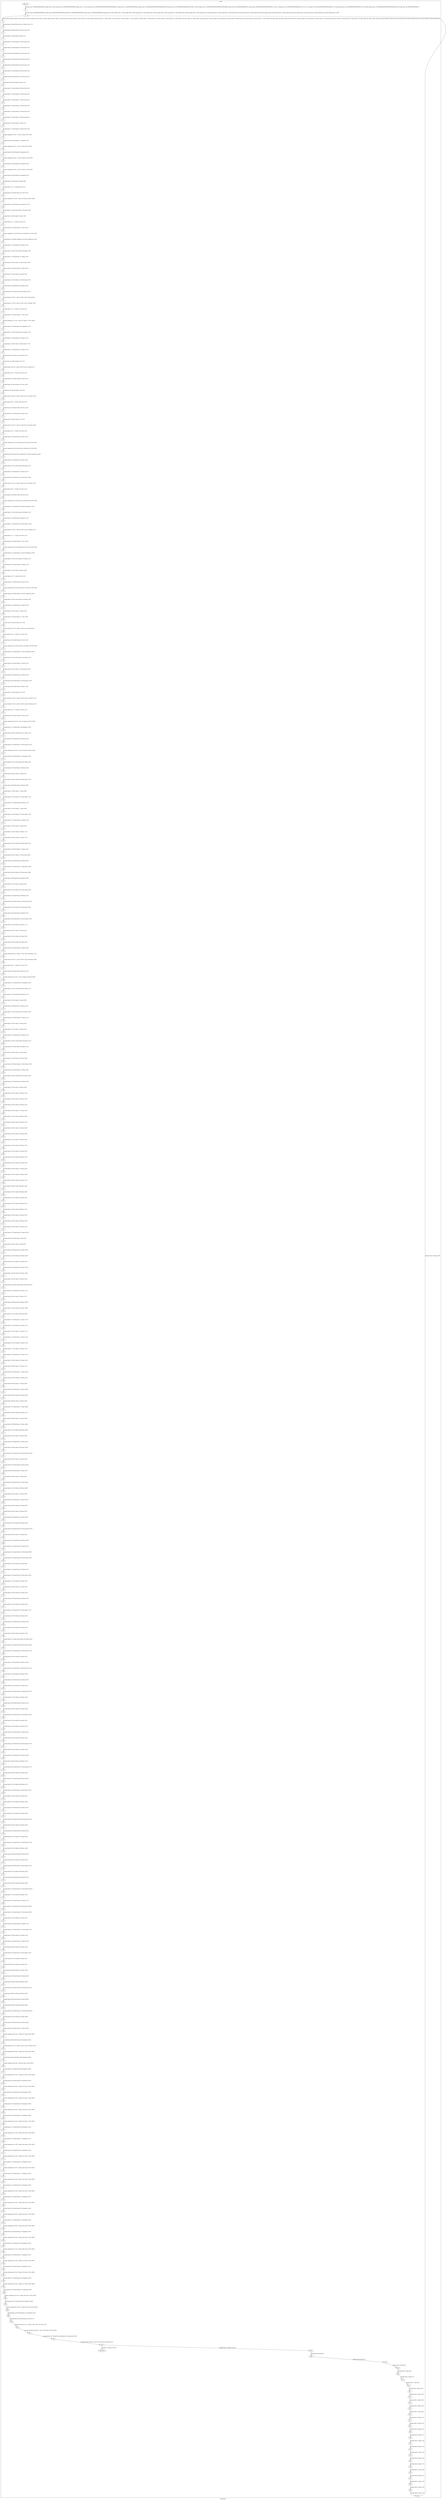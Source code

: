 digraph G {
label="Btor2XCFA";
subgraph cluster_0 {
label="main";
main_init[];
l1[];
l3[];
l4[];
l5[];
l6[];
l7[];
l8[];
l9[];
l10[];
l11[];
l12[];
l13[];
l14[];
l15[];
l16[];
l17[];
l18[];
l19[];
l20[];
l21[];
l22[];
l23[];
l24[];
l25[];
l26[];
l27[];
l28[];
l29[];
l30[];
l31[];
l32[];
l33[];
l34[];
l35[];
l36[];
l37[];
l38[];
l39[];
l40[];
l41[];
l42[];
l43[];
l44[];
l45[];
l46[];
l47[];
l48[];
l49[];
l50[];
l51[];
l52[];
l53[];
l54[];
l55[];
l56[];
l57[];
l58[];
l59[];
l60[];
l61[];
l62[];
l63[];
l64[];
l65[];
l66[];
l67[];
l68[];
l69[];
l70[];
l71[];
l72[];
l73[];
l74[];
l75[];
l76[];
l77[];
l78[];
l79[];
l80[];
l81[];
l82[];
l83[];
l84[];
l85[];
l86[];
l87[];
l88[];
l89[];
l90[];
l91[];
l92[];
l93[];
l94[];
l95[];
l96[];
l97[];
l98[];
l99[];
l100[];
l101[];
l102[];
l103[];
l104[];
l105[];
l106[];
l107[];
l108[];
l109[];
l110[];
l111[];
l112[];
l113[];
l114[];
l115[];
l116[];
l117[];
l118[];
l119[];
l120[];
l121[];
l122[];
l123[];
l124[];
l125[];
l126[];
l127[];
l128[];
l129[];
l130[];
l131[];
l132[];
l133[];
l134[];
l135[];
l136[];
l137[];
l138[];
l139[];
l140[];
l141[];
l142[];
l143[];
l144[];
l145[];
l146[];
l147[];
l148[];
l149[];
l150[];
l151[];
l152[];
l153[];
l154[];
l155[];
l156[];
l157[];
l158[];
l159[];
l160[];
l161[];
l162[];
l163[];
l164[];
l165[];
l166[];
l167[];
l168[];
l169[];
l170[];
l171[];
l172[];
l173[];
l174[];
l175[];
l176[];
l177[];
l178[];
l179[];
l180[];
l181[];
l182[];
l183[];
l184[];
l185[];
l186[];
l187[];
l188[];
l189[];
l190[];
l191[];
l192[];
l193[];
l194[];
l195[];
l196[];
l197[];
l198[];
l199[];
l200[];
l201[];
l202[];
l203[];
l204[];
l205[];
l206[];
l207[];
l208[];
l209[];
l210[];
l211[];
l212[];
l213[];
l214[];
l215[];
l216[];
l217[];
l218[];
l219[];
l220[];
l221[];
l222[];
l223[];
l224[];
l225[];
l226[];
l227[];
l228[];
l229[];
l230[];
l231[];
l232[];
l233[];
l234[];
l235[];
l236[];
l237[];
l238[];
l239[];
l240[];
l241[];
l242[];
l243[];
l244[];
l245[];
l246[];
l247[];
l248[];
l249[];
l250[];
l251[];
l252[];
l253[];
l254[];
l255[];
l256[];
l257[];
l258[];
l259[];
l260[];
l261[];
l262[];
l263[];
l264[];
l265[];
l266[];
l267[];
l268[];
l269[];
l270[];
l271[];
l272[];
l273[];
l274[];
l275[];
l276[];
l277[];
l278[];
l279[];
l280[];
l281[];
l282[];
l283[];
l284[];
l285[];
l286[];
l287[];
l288[];
l289[];
l290[];
l291[];
l292[];
l293[];
l294[];
l295[];
l296[];
l297[];
l298[];
l299[];
l300[];
l301[];
l302[];
l303[];
l304[];
l305[];
l306[];
l307[];
l308[];
l309[];
l310[];
l311[];
l312[];
l313[];
l314[];
l315[];
l316[];
l317[];
l318[];
l319[];
l320[];
l321[];
l322[];
l323[];
l324[];
l325[];
l326[];
l327[];
l328[];
l329[];
l330[];
l331[];
l332[];
l333[];
l334[];
l335[];
l336[];
l337[];
l338[];
l339[];
l340[];
l341[];
l342[];
l343[];
l344[];
l345[];
l346[];
l347[];
l348[];
l349[];
l350[];
l351[];
l352[];
l353[];
l354[];
l355[];
l356[];
l357[];
l358[];
l359[];
l360[];
l361[];
l362[];
l363[];
l364[];
l365[];
l366[];
l367[];
l368[];
l369[];
l370[];
l371[];
l372[];
l373[];
l374[];
l375[];
l376[];
l377[];
l378[];
l379[];
l380[];
l381[];
l382[];
l383[];
l384[];
l385[];
l386[];
l387[];
l388[];
l389[];
l390[];
l391[];
l392[];
l393[];
l394[];
l395[];
l396[];
l397[];
l398[];
l399[];
l400[];
l401[];
l402[];
l403[];
l404[];
main_error[];
l405[];
l406[];
l407[];
l408[];
l409[];
l410[];
l411[];
l412[];
l413[];
l414[];
l415[];
l416[];
l417[];
l418[];
l419[];
l420[];
l421[];
l422[];
l423[];
l424[];
l425[];
l426[];
l427[];
l428[];
l429[];
l430[];
main_init -> l1 [label="[(assign const_5 #b0000000000000000),(assign const_14 #b0),(assign const_78 #b0000000000000000),(assign const_137 #b1),(assign const_140 #b00000000000000000000000000000001),(assign const_141 #b0000000000000000),(assign const_143 #b00000000000000000000000000010000),(assign const_150 #b00000000000000000001100000111000),(assign const_167 #b00000000000000000000000000000000),(assign const_168 #b0000000000000001),(assign const_196 #b00000000000000000000001111100111),(assign const_198 #b00000000000000000001011101101111),(assign const_206 #b00000000000000000000001111101000),(assign const_219 #b00000000000000000001011010101000),(assign const_234 #b00000000000000000000000000000101),(assign const_249 #b0000000000000011)] "];
l3 -> l4 [label="[(havoc input_89),(havoc input_91),(havoc input_93),(havoc input_95),(havoc input_97),(havoc input_99),(havoc input_101),(havoc input_103),(havoc input_105),(havoc input_107),(havoc input_109),(havoc input_111),(havoc input_113),(havoc input_115),(havoc input_117),(havoc input_119),(havoc input_121),(havoc input_123),(havoc input_125),(havoc input_127),(havoc input_129),(havoc input_131),(havoc input_133),(havoc input_135),(havoc input_139),(havoc input_148),(havoc input_158),(havoc input_162),(havoc input_165),(havoc input_177),(havoc input_180),(havoc input_204),(havoc input_214),(havoc input_224),(havoc input_232),(havoc input_244),(havoc input_247),(havoc input_260),(havoc input_267),(havoc input_271),(havoc input_275),(havoc input_281),(havoc input_284),(havoc input_288),(havoc input_292),(havoc input_296),(havoc input_299),(havoc input_314),(havoc input_319),(havoc input_325)] "];
l4 -> l5 [label="[(assign binary_59 (bvand (bvnot state_15) (bvnot state_17)))] "];
l5 -> l6 [label="[(assign binary_60 (bvand binary_59 (bvnot state_19)))] "];
l6 -> l7 [label="[(assign binary_61 (bvand binary_60 state_21))] "];
l7 -> l8 [label="[(assign binary_62 (bvand binary_61 (bvnot state_23)))] "];
l8 -> l9 [label="[(assign binary_63 (bvand binary_62 (bvnot state_25)))] "];
l9 -> l10 [label="[(assign binary_64 (bvand binary_63 (bvnot state_27)))] "];
l10 -> l11 [label="[(assign binary_65 (bvand binary_64 (bvnot state_29)))] "];
l11 -> l12 [label="[(assign binary_66 (bvand binary_65 (bvnot state_31)))] "];
l12 -> l13 [label="[(assign binary_67 (bvand binary_66 (bvnot state_33)))] "];
l13 -> l14 [label="[(assign binary_68 (bvand binary_67 (bvnot state_35)))] "];
l14 -> l15 [label="[(assign binary_69 (bvand binary_68 state_37))] "];
l15 -> l16 [label="[(assign binary_70 (bvand binary_69 (bvnot state_39)))] "];
l16 -> l17 [label="[(assign binary_71 (bvand binary_70 (bvnot state_41)))] "];
l17 -> l18 [label="[(assign binary_72 (bvand binary_71 (bvnot state_43)))] "];
l18 -> l19 [label="[(assign binary_73 (bvand binary_72 (bvnot state_45)))] "];
l19 -> l20 [label="[(assign binary_74 (bvand binary_73 (bvnot state_47)))] "];
l20 -> l21 [label="[(assign binary_75 (bvand binary_74 (bvnot state_49)))] "];
l21 -> l22 [label="[(assign binary_76 (bvand binary_75 state_51))] "];
l22 -> l23 [label="[(assign binary_77 (bvand binary_76 (bvnot state_53)))] "];
l23 -> l24 [label="[(assign comparison_79 (ite (= const_78 state_6) #b1 #b0))] "];
l24 -> l25 [label="[(assign binary_80 (bvand binary_77 comparison_79))] "];
l25 -> l26 [label="[(assign comparison_81 (ite (= const_78 state_8) #b1 #b0))] "];
l26 -> l27 [label="[(assign binary_82 (bvand binary_80 comparison_81))] "];
l27 -> l28 [label="[(assign comparison_83 (ite (= const_78 state_10) #b1 #b0))] "];
l28 -> l29 [label="[(assign binary_84 (bvand binary_82 comparison_83))] "];
l29 -> l30 [label="[(assign comparison_85 (ite (= const_78 state_12) #b1 #b0))] "];
l30 -> l31 [label="[(assign binary_86 (bvand binary_84 comparison_85))] "];
l31 -> l32 [label="[(assign binary_87 (bvand state_57 binary_86))] "];
l32 -> l33 [label="[(assign binary_142 (++ input_89 const_141))] "];
l33 -> l34 [label="[(assign binary_144 (bvashr binary_142 const_143))] "];
l34 -> l35 [label="[(assign comparison_145 (ite (= const_140 binary_144) #b1 #b0))] "];
l35 -> l36 [label="[(assign binary_146 (bvand input_99 comparison_145))] "];
l36 -> l37 [label="[(assign binary_147 (bvor (bvnot input_139) binary_146))] "];
l37 -> l38 [label="[(assign binary_149 (bvor input_97 input_139))] "];
l38 -> l39 [label="[(assign binary_151 (++ input_91 const_141))] "];
l39 -> l40 [label="[(assign binary_152 (bvashr binary_151 const_143))] "];
l40 -> l41 [label="[(assign comparison_153 (ite (bvule const_150 binary_152) #b1 #b0))] "];
l41 -> l42 [label="[(assign binary_154 (bvand comparison_145 (bvnot comparison_153)))] "];
l42 -> l43 [label="[(assign binary_155 (bvand binary_149 binary_154))] "];
l43 -> l44 [label="[(assign binary_156 (bvor (bvnot input_148) binary_155))] "];
l44 -> l45 [label="[(assign binary_157 (bvand binary_147 binary_156))] "];
l45 -> l46 [label="[(assign binary_159 (bvor input_101 (bvnot input_158)))] "];
l46 -> l47 [label="[(assign binary_160 (bvand binary_157 binary_159))] "];
l47 -> l48 [label="[(assign binary_161 (bvor binary_149 input_158))] "];
l48 -> l49 [label="[(assign binary_163 (bvor binary_161 (bvnot input_162)))] "];
l49 -> l50 [label="[(assign binary_164 (bvand binary_160 binary_163))] "];
l50 -> l51 [label="[(assign binary_166 (bvand input_99 (bvnot input_139)))] "];
l51 -> l52 [label="[(assign ternary_169 (ite (= input_158 #b1) const_168 input_89))] "];
l52 -> l53 [label="[(assign ternary_170 (ite (= input_162 #b1) const_78 ternary_169))] "];
l53 -> l54 [label="[(assign binary_171 (++ ternary_170 const_141))] "];
l54 -> l55 [label="[(assign binary_172 (bvashr binary_171 const_143))] "];
l55 -> l56 [label="[(assign comparison_173 (ite (= const_167 binary_172) #b1 #b0))] "];
l56 -> l57 [label="[(assign binary_174 (bvand binary_166 comparison_173))] "];
l57 -> l58 [label="[(assign binary_175 (bvor (bvnot input_165) binary_174))] "];
l58 -> l59 [label="[(assign binary_176 (bvand binary_164 binary_175))] "];
l59 -> l60 [label="[(assign binary_178 (bvor input_103 (bvnot input_177)))] "];
l60 -> l61 [label="[(assign binary_179 (bvand binary_176 binary_178))] "];
l61 -> l62 [label="[(assign binary_181 (bvadd const_140 binary_152))] "];
l62 -> l63 [label="[(assign slice_182 (extract binary_181 0 16))] "];
l63 -> l64 [label="[(assign ternary_183 (ite (= input_148 #b1) slice_182 input_91))] "];
l64 -> l65 [label="[(assign binary_184 (++ ternary_183 const_141))] "];
l65 -> l66 [label="[(assign binary_185 (bvashr binary_184 const_143))] "];
l66 -> l67 [label="[(assign binary_186 (bvsub binary_185 const_140))] "];
l67 -> l68 [label="[(assign slice_187 (extract binary_186 0 16))] "];
l68 -> l69 [label="[(assign ternary_188 (ite (= input_158 #b1) slice_187 ternary_183))] "];
l69 -> l70 [label="[(assign binary_189 (++ ternary_188 const_141))] "];
l70 -> l71 [label="[(assign binary_190 (bvashr binary_189 const_143))] "];
l71 -> l72 [label="[(assign binary_191 (bvsub binary_190 const_140))] "];
l72 -> l73 [label="[(assign slice_192 (extract binary_191 0 16))] "];
l73 -> l74 [label="[(assign ternary_193 (ite (= input_162 #b1) slice_192 ternary_188))] "];
l74 -> l75 [label="[(assign binary_194 (++ ternary_193 const_141))] "];
l75 -> l76 [label="[(assign binary_195 (bvashr binary_194 const_143))] "];
l76 -> l77 [label="[(assign comparison_197 (ite (bvule binary_195 const_196) #b1 #b0))] "];
l77 -> l78 [label="[(assign comparison_199 (ite (bvule const_198 binary_195) #b1 #b0))] "];
l78 -> l79 [label="[(assign binary_200 (bvand (bvnot comparison_197) (bvnot comparison_199)))] "];
l79 -> l80 [label="[(assign binary_201 (bvand input_105 binary_200))] "];
l80 -> l81 [label="[(assign binary_202 (bvor (bvnot input_180) binary_201))] "];
l81 -> l82 [label="[(assign binary_203 (bvand binary_179 binary_202))] "];
l82 -> l83 [label="[(assign binary_205 (bvand input_105 (bvnot input_180)))] "];
l83 -> l84 [label="[(assign ternary_207 (ite (= input_180 #b1) const_78 ternary_193))] "];
l84 -> l85 [label="[(assign binary_208 (++ ternary_207 const_141))] "];
l85 -> l86 [label="[(assign binary_209 (bvashr binary_208 const_143))] "];
l86 -> l87 [label="[(assign comparison_210 (ite (bvule const_206 binary_209) #b1 #b0))] "];
l87 -> l88 [label="[(assign binary_211 (bvand binary_205 (bvnot comparison_210)))] "];
l88 -> l89 [label="[(assign binary_212 (bvor (bvnot input_204) binary_211))] "];
l89 -> l90 [label="[(assign binary_213 (bvand binary_203 binary_212))] "];
l90 -> l91 [label="[(assign binary_215 (bvand binary_205 (bvnot input_204)))] "];
l91 -> l92 [label="[(assign ternary_216 (ite (= input_204 #b1) const_78 ternary_207))] "];
l92 -> l93 [label="[(assign binary_217 (++ ternary_216 const_141))] "];
l93 -> l94 [label="[(assign binary_218 (bvashr binary_217 const_143))] "];
l94 -> l95 [label="[(assign comparison_220 (ite (bvule binary_218 const_219) #b1 #b0))] "];
l95 -> l96 [label="[(assign binary_221 (bvand binary_215 (bvnot comparison_220)))] "];
l96 -> l97 [label="[(assign binary_222 (bvor (bvnot input_214) binary_221))] "];
l97 -> l98 [label="[(assign binary_223 (bvand binary_213 binary_222))] "];
l98 -> l99 [label="[(assign binary_225 (bvor input_109 input_204))] "];
l99 -> l100 [label="[(assign binary_226 (++ input_95 const_141))] "];
l100 -> l101 [label="[(assign binary_227 (bvashr binary_226 const_143))] "];
l101 -> l102 [label="[(assign comparison_228 (ite (bvule binary_227 const_167) #b1 #b0))] "];
l102 -> l103 [label="[(assign binary_229 (bvand binary_225 (bvnot comparison_228)))] "];
l103 -> l104 [label="[(assign binary_230 (bvor (bvnot input_224) binary_229))] "];
l104 -> l105 [label="[(assign binary_231 (bvand binary_223 binary_230))] "];
l105 -> l106 [label="[(assign binary_233 (bvor input_113 input_214))] "];
l106 -> l107 [label="[(assign binary_235 (bvsub binary_227 const_140))] "];
l107 -> l108 [label="[(assign slice_236 (extract binary_235 0 16))] "];
l108 -> l109 [label="[(assign ternary_237 (ite (= input_224 #b1) slice_236 input_95))] "];
l109 -> l110 [label="[(assign binary_238 (++ ternary_237 const_141))] "];
l110 -> l111 [label="[(assign binary_239 (bvashr binary_238 const_143))] "];
l111 -> l112 [label="[(assign comparison_240 (ite (bvule const_234 binary_239) #b1 #b0))] "];
l112 -> l113 [label="[(assign binary_241 (bvand binary_233 (bvnot comparison_240)))] "];
l113 -> l114 [label="[(assign binary_242 (bvor (bvnot input_232) binary_241))] "];
l114 -> l115 [label="[(assign binary_243 (bvand binary_231 binary_242))] "];
l115 -> l116 [label="[(assign binary_245 (bvor input_119 (bvnot input_244)))] "];
l116 -> l117 [label="[(assign binary_246 (bvand binary_243 binary_245))] "];
l117 -> l118 [label="[(assign binary_248 (bvand binary_225 (bvnot input_224)))] "];
l118 -> l119 [label="[(assign binary_250 (bvadd const_140 binary_239))] "];
l119 -> l120 [label="[(assign slice_251 (extract binary_250 0 16))] "];
l120 -> l121 [label="[(assign ternary_252 (ite (= input_232 #b1) slice_251 ternary_237))] "];
l121 -> l122 [label="[(assign ternary_253 (ite (= input_244 #b1) const_249 ternary_252))] "];
l122 -> l123 [label="[(assign binary_254 (++ ternary_253 const_141))] "];
l123 -> l124 [label="[(assign binary_255 (bvashr binary_254 const_143))] "];
l124 -> l125 [label="[(assign comparison_256 (ite (= const_167 binary_255) #b1 #b0))] "];
l125 -> l126 [label="[(assign binary_257 (bvand binary_248 comparison_256))] "];
l126 -> l127 [label="[(assign binary_258 (bvor (bvnot input_247) binary_257))] "];
l127 -> l128 [label="[(assign binary_259 (bvand binary_246 binary_258))] "];
l128 -> l129 [label="[(assign binary_261 (bvand binary_233 (bvnot input_232)))] "];
l129 -> l130 [label="[(assign comparison_262 (ite (= const_234 binary_255) #b1 #b0))] "];
l130 -> l131 [label="[(assign binary_263 (bvand binary_261 comparison_262))] "];
l131 -> l132 [label="[(assign binary_264 (bvor (bvnot input_260) binary_263))] "];
l132 -> l133 [label="[(assign binary_265 (bvand binary_259 binary_264))] "];
l133 -> l134 [label="[(assign binary_266 (bvor input_115 input_247))] "];
l134 -> l135 [label="[(assign binary_268 (bvor binary_266 (bvnot input_267)))] "];
l135 -> l136 [label="[(assign binary_269 (bvand binary_265 binary_268))] "];
l136 -> l137 [label="[(assign binary_270 (bvor input_117 input_260))] "];
l137 -> l138 [label="[(assign binary_272 (bvor binary_270 (bvnot input_271)))] "];
l138 -> l139 [label="[(assign binary_273 (bvand binary_269 binary_272))] "];
l139 -> l140 [label="[(assign binary_274 (bvor input_111 input_180))] "];
l140 -> l141 [label="[(assign binary_276 (bvor binary_274 (bvnot input_275)))] "];
l141 -> l142 [label="[(assign binary_277 (bvand binary_273 binary_276))] "];
l142 -> l143 [label="[(assign binary_278 (bvor input_121 input_267))] "];
l143 -> l144 [label="[(assign binary_279 (bvor binary_278 input_271))] "];
l144 -> l145 [label="[(assign binary_280 (bvor binary_279 input_275))] "];
l145 -> l146 [label="[(assign binary_282 (bvor binary_280 (bvnot input_281)))] "];
l146 -> l147 [label="[(assign binary_283 (bvand binary_277 binary_282))] "];
l147 -> l148 [label="[(assign binary_285 (bvor input_127 (bvnot input_284)))] "];
l148 -> l149 [label="[(assign binary_286 (bvand binary_283 binary_285))] "];
l149 -> l150 [label="[(assign binary_287 (bvand input_127 (bvnot input_284)))] "];
l150 -> l151 [label="[(assign binary_289 (bvor binary_287 (bvnot input_288)))] "];
l151 -> l152 [label="[(assign binary_290 (bvand binary_286 binary_289))] "];
l152 -> l153 [label="[(assign binary_291 (bvor input_129 input_284))] "];
l153 -> l154 [label="[(assign binary_293 (bvor binary_291 (bvnot input_292)))] "];
l154 -> l155 [label="[(assign binary_294 (bvand binary_290 binary_293))] "];
l155 -> l156 [label="[(assign binary_295 (bvand binary_291 (bvnot input_292)))] "];
l156 -> l157 [label="[(assign binary_297 (bvor binary_295 (bvnot input_296)))] "];
l157 -> l158 [label="[(assign binary_298 (bvand binary_294 binary_297))] "];
l158 -> l159 [label="[(assign binary_300 (bvand binary_161 (bvnot input_162)))] "];
l159 -> l160 [label="[(assign binary_301 (bvor binary_300 input_177))] "];
l160 -> l161 [label="[(assign binary_302 (bvor input_107 input_224))] "];
l161 -> l162 [label="[(assign binary_303 (bvor binary_302 input_232))] "];
l162 -> l163 [label="[(assign binary_304 (bvor binary_303 input_244))] "];
l163 -> l164 [label="[(assign binary_305 (bvand binary_301 binary_304))] "];
l164 -> l165 [label="[(assign ternary_306 (ite (= input_177 #b1) const_168 ternary_170))] "];
l165 -> l166 [label="[(assign ternary_307 (ite (= input_292 #b1) const_168 ternary_306))] "];
l166 -> l167 [label="[(assign binary_308 (++ ternary_307 const_141))] "];
l167 -> l168 [label="[(assign binary_309 (bvashr binary_308 const_143))] "];
l168 -> l169 [label="[(assign comparison_310 (ite (= const_140 binary_309) #b1 #b0))] "];
l169 -> l170 [label="[(assign binary_311 (bvand binary_305 comparison_310))] "];
l170 -> l171 [label="[(assign binary_312 (bvor (bvnot input_299) binary_311))] "];
l171 -> l172 [label="[(assign binary_313 (bvand binary_298 binary_312))] "];
l172 -> l173 [label="[(assign binary_315 (bvor input_123 input_299))] "];
l173 -> l174 [label="[(assign binary_316 (bvand input_133 binary_315))] "];
l174 -> l175 [label="[(assign binary_317 (bvor (bvnot input_314) binary_316))] "];
l175 -> l176 [label="[(assign binary_318 (bvand binary_313 binary_317))] "];
l176 -> l177 [label="[(assign binary_320 (bvor input_135 input_292))] "];
l177 -> l178 [label="[(assign binary_321 (bvor input_125 input_314))] "];
l178 -> l179 [label="[(assign binary_322 (bvand binary_320 binary_321))] "];
l179 -> l180 [label="[(assign binary_323 (bvor (bvnot input_319) binary_322))] "];
l180 -> l181 [label="[(assign binary_324 (bvand binary_318 binary_323))] "];
l181 -> l182 [label="[(assign binary_326 (bvor input_131 input_288))] "];
l182 -> l183 [label="[(assign binary_327 (bvor binary_326 input_296))] "];
l183 -> l184 [label="[(assign binary_328 (bvand binary_321 (bvnot input_319)))] "];
l184 -> l185 [label="[(assign binary_329 (bvand binary_327 binary_328))] "];
l185 -> l186 [label="[(assign binary_330 (bvor (bvnot input_325) binary_329))] "];
l186 -> l187 [label="[(assign binary_331 (bvand binary_324 binary_330))] "];
l187 -> l188 [label="[(assign binary_332 (bvor input_139 input_148))] "];
l188 -> l189 [label="[(assign binary_333 (bvor input_158 binary_332))] "];
l189 -> l190 [label="[(assign binary_334 (bvor input_162 binary_333))] "];
l190 -> l191 [label="[(assign binary_335 (bvor input_165 binary_334))] "];
l191 -> l192 [label="[(assign binary_336 (bvor input_177 binary_335))] "];
l192 -> l193 [label="[(assign binary_337 (bvor input_180 binary_336))] "];
l193 -> l194 [label="[(assign binary_338 (bvor input_204 binary_337))] "];
l194 -> l195 [label="[(assign binary_339 (bvor input_214 binary_338))] "];
l195 -> l196 [label="[(assign binary_340 (bvor input_224 binary_339))] "];
l196 -> l197 [label="[(assign binary_341 (bvor input_232 binary_340))] "];
l197 -> l198 [label="[(assign binary_342 (bvor input_244 binary_341))] "];
l198 -> l199 [label="[(assign binary_343 (bvor input_247 binary_342))] "];
l199 -> l200 [label="[(assign binary_344 (bvor input_260 binary_343))] "];
l200 -> l201 [label="[(assign binary_345 (bvor input_267 binary_344))] "];
l201 -> l202 [label="[(assign binary_346 (bvor input_271 binary_345))] "];
l202 -> l203 [label="[(assign binary_347 (bvor input_275 binary_346))] "];
l203 -> l204 [label="[(assign binary_348 (bvor input_281 binary_347))] "];
l204 -> l205 [label="[(assign binary_349 (bvor input_284 binary_348))] "];
l205 -> l206 [label="[(assign binary_350 (bvor input_288 binary_349))] "];
l206 -> l207 [label="[(assign binary_351 (bvor input_292 binary_350))] "];
l207 -> l208 [label="[(assign binary_352 (bvor input_296 binary_351))] "];
l208 -> l209 [label="[(assign binary_353 (bvor input_299 binary_352))] "];
l209 -> l210 [label="[(assign binary_354 (bvor input_314 binary_353))] "];
l210 -> l211 [label="[(assign binary_355 (bvor input_319 binary_354))] "];
l211 -> l212 [label="[(assign binary_356 (bvor input_325 binary_355))] "];
l212 -> l213 [label="[(assign binary_357 (bvand binary_331 binary_356))] "];
l213 -> l214 [label="[(assign binary_358 (bvand input_97 input_99))] "];
l214 -> l215 [label="[(assign binary_359 (bvor input_97 input_99))] "];
l215 -> l216 [label="[(assign binary_360 (bvand input_101 binary_359))] "];
l216 -> l217 [label="[(assign binary_361 (bvor binary_358 binary_360))] "];
l217 -> l218 [label="[(assign binary_362 (bvor input_101 binary_359))] "];
l218 -> l219 [label="[(assign binary_363 (bvand input_103 binary_362))] "];
l219 -> l220 [label="[(assign binary_364 (bvor binary_361 binary_363))] "];
l220 -> l221 [label="[(assign binary_365 (bvor input_103 binary_362))] "];
l221 -> l222 [label="[(assign binary_366 (bvand (bvnot binary_364) binary_365))] "];
l222 -> l223 [label="[(assign binary_367 (bvand input_105 input_107))] "];
l223 -> l224 [label="[(assign binary_368 (bvor input_105 input_107))] "];
l224 -> l225 [label="[(assign binary_369 (bvand input_109 binary_368))] "];
l225 -> l226 [label="[(assign binary_370 (bvor binary_367 binary_369))] "];
l226 -> l227 [label="[(assign binary_371 (bvor input_109 binary_368))] "];
l227 -> l228 [label="[(assign binary_372 (bvand input_111 binary_371))] "];
l228 -> l229 [label="[(assign binary_373 (bvor binary_370 binary_372))] "];
l229 -> l230 [label="[(assign binary_374 (bvor input_111 binary_371))] "];
l230 -> l231 [label="[(assign binary_375 (bvand input_113 binary_374))] "];
l231 -> l232 [label="[(assign binary_376 (bvor binary_373 binary_375))] "];
l232 -> l233 [label="[(assign binary_377 (bvor input_113 binary_374))] "];
l233 -> l234 [label="[(assign binary_378 (bvand input_115 binary_377))] "];
l234 -> l235 [label="[(assign binary_379 (bvor binary_376 binary_378))] "];
l235 -> l236 [label="[(assign binary_380 (bvor input_115 binary_377))] "];
l236 -> l237 [label="[(assign binary_381 (bvand input_117 binary_380))] "];
l237 -> l238 [label="[(assign binary_382 (bvor binary_379 binary_381))] "];
l238 -> l239 [label="[(assign binary_383 (bvor input_117 binary_380))] "];
l239 -> l240 [label="[(assign binary_384 (bvand input_119 binary_383))] "];
l240 -> l241 [label="[(assign binary_385 (bvor binary_382 binary_384))] "];
l241 -> l242 [label="[(assign binary_386 (bvor input_119 binary_383))] "];
l242 -> l243 [label="[(assign binary_387 (bvand input_121 binary_386))] "];
l243 -> l244 [label="[(assign binary_388 (bvor binary_385 binary_387))] "];
l244 -> l245 [label="[(assign binary_389 (bvor input_121 binary_386))] "];
l245 -> l246 [label="[(assign binary_390 (bvand input_123 binary_389))] "];
l246 -> l247 [label="[(assign binary_391 (bvor binary_388 binary_390))] "];
l247 -> l248 [label="[(assign binary_392 (bvor input_123 binary_389))] "];
l248 -> l249 [label="[(assign binary_393 (bvand input_125 binary_392))] "];
l249 -> l250 [label="[(assign binary_394 (bvor binary_391 binary_393))] "];
l250 -> l251 [label="[(assign binary_395 (bvand binary_366 (bvnot binary_394)))] "];
l251 -> l252 [label="[(assign binary_396 (bvor input_125 binary_392))] "];
l252 -> l253 [label="[(assign binary_397 (bvand binary_395 binary_396))] "];
l253 -> l254 [label="[(assign binary_398 (bvand input_127 input_129))] "];
l254 -> l255 [label="[(assign binary_399 (bvor input_127 input_129))] "];
l255 -> l256 [label="[(assign binary_400 (bvand input_131 binary_399))] "];
l256 -> l257 [label="[(assign binary_401 (bvor binary_398 binary_400))] "];
l257 -> l258 [label="[(assign binary_402 (bvor input_131 binary_399))] "];
l258 -> l259 [label="[(assign binary_403 (bvand input_133 binary_402))] "];
l259 -> l260 [label="[(assign binary_404 (bvor binary_401 binary_403))] "];
l260 -> l261 [label="[(assign binary_405 (bvor input_133 binary_402))] "];
l261 -> l262 [label="[(assign binary_406 (bvand input_135 binary_405))] "];
l262 -> l263 [label="[(assign binary_407 (bvor binary_404 binary_406))] "];
l263 -> l264 [label="[(assign binary_408 (bvand binary_397 (bvnot binary_407)))] "];
l264 -> l265 [label="[(assign binary_409 (bvor input_135 binary_405))] "];
l265 -> l266 [label="[(assign binary_410 (bvand binary_408 binary_409))] "];
l266 -> l267 [label="[(assign binary_411 (bvand binary_357 binary_410))] "];
l267 -> l268 [label="[(assign binary_412 (bvand binary_301 (bvnot input_299)))] "];
l268 -> l269 [label="[(assign binary_413 (bvand binary_166 (bvnot input_165)))] "];
l269 -> l270 [label="[(assign binary_414 (bvor binary_413 input_299))] "];
l270 -> l271 [label="[(assign binary_415 (bvand binary_412 binary_414))] "];
l271 -> l272 [label="[(assign binary_416 (bvand input_101 (bvnot input_158)))] "];
l272 -> l273 [label="[(assign binary_417 (bvor binary_416 input_162))] "];
l273 -> l274 [label="[(assign binary_418 (bvor binary_417 input_165))] "];
l274 -> l275 [label="[(assign binary_419 (bvor binary_412 binary_414))] "];
l275 -> l276 [label="[(assign binary_420 (bvand binary_418 binary_419))] "];
l276 -> l277 [label="[(assign binary_421 (bvor binary_415 binary_420))] "];
l277 -> l278 [label="[(assign binary_422 (bvand input_103 (bvnot input_177)))] "];
l278 -> l279 [label="[(assign binary_423 (bvor binary_418 binary_419))] "];
l279 -> l280 [label="[(assign binary_424 (bvand binary_422 binary_423))] "];
l280 -> l281 [label="[(assign binary_425 (bvor binary_421 binary_424))] "];
l281 -> l282 [label="[(assign binary_426 (bvor binary_422 binary_423))] "];
l282 -> l283 [label="[(assign binary_427 (bvand (bvnot binary_425) binary_426))] "];
l283 -> l284 [label="[(assign binary_428 (bvand binary_304 (bvnot input_299)))] "];
l284 -> l285 [label="[(assign binary_429 (bvand binary_215 (bvnot input_214)))] "];
l285 -> l286 [label="[(assign binary_430 (bvor binary_429 input_319))] "];
l286 -> l287 [label="[(assign binary_431 (bvand binary_428 binary_430))] "];
l287 -> l288 [label="[(assign binary_432 (bvand binary_248 (bvnot input_247)))] "];
l288 -> l289 [label="[(assign binary_433 (bvor binary_428 binary_430))] "];
l289 -> l290 [label="[(assign binary_434 (bvand binary_432 binary_433))] "];
l290 -> l291 [label="[(assign binary_435 (bvor binary_431 binary_434))] "];
l291 -> l292 [label="[(assign binary_436 (bvand binary_274 (bvnot input_275)))] "];
l292 -> l293 [label="[(assign binary_437 (bvor binary_432 binary_433))] "];
l293 -> l294 [label="[(assign binary_438 (bvand binary_436 binary_437))] "];
l294 -> l295 [label="[(assign binary_439 (bvor binary_435 binary_438))] "];
l295 -> l296 [label="[(assign binary_440 (bvand binary_261 (bvnot input_260)))] "];
l296 -> l297 [label="[(assign binary_441 (bvor binary_440 input_325))] "];
l297 -> l298 [label="[(assign binary_442 (bvor binary_436 binary_437))] "];
l298 -> l299 [label="[(assign binary_443 (bvand binary_441 binary_442))] "];
l299 -> l300 [label="[(assign binary_444 (bvor binary_439 binary_443))] "];
l300 -> l301 [label="[(assign binary_445 (bvand binary_266 (bvnot input_267)))] "];
l301 -> l302 [label="[(assign binary_446 (bvor binary_441 binary_442))] "];
l302 -> l303 [label="[(assign binary_447 (bvand binary_445 binary_446))] "];
l303 -> l304 [label="[(assign binary_448 (bvor binary_444 binary_447))] "];
l304 -> l305 [label="[(assign binary_449 (bvand binary_270 (bvnot input_271)))] "];
l305 -> l306 [label="[(assign binary_450 (bvor binary_445 binary_446))] "];
l306 -> l307 [label="[(assign binary_451 (bvand binary_449 binary_450))] "];
l307 -> l308 [label="[(assign binary_452 (bvor binary_448 binary_451))] "];
l308 -> l309 [label="[(assign binary_453 (bvand input_119 (bvnot input_244)))] "];
l309 -> l310 [label="[(assign binary_454 (bvor binary_453 input_281))] "];
l310 -> l311 [label="[(assign binary_455 (bvor binary_449 binary_450))] "];
l311 -> l312 [label="[(assign binary_456 (bvand binary_454 binary_455))] "];
l312 -> l313 [label="[(assign binary_457 (bvor binary_452 binary_456))] "];
l313 -> l314 [label="[(assign binary_458 (bvand binary_280 (bvnot input_281)))] "];
l314 -> l315 [label="[(assign binary_459 (bvor binary_454 binary_455))] "];
l315 -> l316 [label="[(assign binary_460 (bvand binary_458 binary_459))] "];
l316 -> l317 [label="[(assign binary_461 (bvor binary_457 binary_460))] "];
l317 -> l318 [label="[(assign binary_462 (bvand binary_315 (bvnot input_314)))] "];
l318 -> l319 [label="[(assign binary_463 (bvor binary_458 binary_459))] "];
l319 -> l320 [label="[(assign binary_464 (bvand binary_462 binary_463))] "];
l320 -> l321 [label="[(assign binary_465 (bvor binary_461 binary_464))] "];
l321 -> l322 [label="[(assign binary_466 (bvand binary_328 (bvnot input_325)))] "];
l322 -> l323 [label="[(assign binary_467 (bvor binary_462 binary_463))] "];
l323 -> l324 [label="[(assign binary_468 (bvand binary_466 binary_467))] "];
l324 -> l325 [label="[(assign binary_469 (bvor binary_465 binary_468))] "];
l325 -> l326 [label="[(assign binary_470 (bvand binary_427 (bvnot binary_469)))] "];
l326 -> l327 [label="[(assign binary_471 (bvor binary_466 binary_467))] "];
l327 -> l328 [label="[(assign binary_472 (bvand binary_470 binary_471))] "];
l328 -> l329 [label="[(assign binary_473 (bvand binary_295 (bvnot input_296)))] "];
l329 -> l330 [label="[(assign binary_474 (bvand binary_287 (bvnot input_288)))] "];
l330 -> l331 [label="[(assign binary_475 (bvor binary_474 input_314))] "];
l331 -> l332 [label="[(assign binary_476 (bvand binary_473 binary_475))] "];
l332 -> l333 [label="[(assign binary_477 (bvand binary_327 (bvnot input_325)))] "];
l333 -> l334 [label="[(assign binary_478 (bvor binary_473 binary_475))] "];
l334 -> l335 [label="[(assign binary_479 (bvand binary_477 binary_478))] "];
l335 -> l336 [label="[(assign binary_480 (bvor binary_476 binary_479))] "];
l336 -> l337 [label="[(assign binary_481 (bvand input_133 (bvnot input_314)))] "];
l337 -> l338 [label="[(assign binary_482 (bvor binary_481 input_319))] "];
l338 -> l339 [label="[(assign binary_483 (bvor binary_482 input_325))] "];
l339 -> l340 [label="[(assign binary_484 (bvor binary_477 binary_478))] "];
l340 -> l341 [label="[(assign binary_485 (bvand binary_483 binary_484))] "];
l341 -> l342 [label="[(assign binary_486 (bvor binary_480 binary_485))] "];
l342 -> l343 [label="[(assign binary_487 (bvand binary_320 (bvnot input_319)))] "];
l343 -> l344 [label="[(assign binary_488 (bvor binary_483 binary_484))] "];
l344 -> l345 [label="[(assign binary_489 (bvand binary_487 binary_488))] "];
l345 -> l346 [label="[(assign binary_490 (bvor binary_486 binary_489))] "];
l346 -> l347 [label="[(assign binary_491 (bvand binary_472 (bvnot binary_490)))] "];
l347 -> l348 [label="[(assign binary_492 (bvor binary_487 binary_488))] "];
l348 -> l349 [label="[(assign binary_493 (bvand binary_491 binary_492))] "];
l349 -> l350 [label="[(assign binary_494 (bvand binary_411 binary_493))] "];
l350 -> l351 [label="[(assign comparison_495 (ite (= ternary_307 state_6) #b1 #b0))] "];
l351 -> l352 [label="[(assign binary_496 (bvand binary_494 comparison_495))] "];
l352 -> l353 [label="[(assign ternary_497 (ite (= input_214 #b1) const_78 ternary_216))] "];
l353 -> l354 [label="[(assign comparison_498 (ite (= ternary_497 state_8) #b1 #b0))] "];
l354 -> l355 [label="[(assign binary_499 (bvand binary_496 comparison_498))] "];
l355 -> l356 [label="[(assign comparison_500 (ite (= input_93 state_10) #b1 #b0))] "];
l356 -> l357 [label="[(assign binary_501 (bvand binary_499 comparison_500))] "];
l357 -> l358 [label="[(assign comparison_502 (ite (= ternary_253 state_12) #b1 #b0))] "];
l358 -> l359 [label="[(assign binary_503 (bvand binary_501 comparison_502))] "];
l359 -> l360 [label="[(assign comparison_504 (ite (= binary_412 state_15) #b1 #b0))] "];
l360 -> l361 [label="[(assign binary_505 (bvand binary_503 comparison_504))] "];
l361 -> l362 [label="[(assign comparison_506 (ite (= binary_414 state_17) #b1 #b0))] "];
l362 -> l363 [label="[(assign binary_507 (bvand binary_505 comparison_506))] "];
l363 -> l364 [label="[(assign comparison_508 (ite (= binary_418 state_19) #b1 #b0))] "];
l364 -> l365 [label="[(assign binary_509 (bvand binary_507 comparison_508))] "];
l365 -> l366 [label="[(assign comparison_510 (ite (= binary_422 state_21) #b1 #b0))] "];
l366 -> l367 [label="[(assign binary_511 (bvand binary_509 comparison_510))] "];
l367 -> l368 [label="[(assign comparison_512 (ite (= binary_430 state_23) #b1 #b0))] "];
l368 -> l369 [label="[(assign binary_513 (bvand binary_511 comparison_512))] "];
l369 -> l370 [label="[(assign comparison_514 (ite (= binary_428 state_25) #b1 #b0))] "];
l370 -> l371 [label="[(assign binary_515 (bvand binary_513 comparison_514))] "];
l371 -> l372 [label="[(assign comparison_516 (ite (= binary_432 state_27) #b1 #b0))] "];
l372 -> l373 [label="[(assign binary_517 (bvand binary_515 comparison_516))] "];
l373 -> l374 [label="[(assign comparison_518 (ite (= binary_436 state_29) #b1 #b0))] "];
l374 -> l375 [label="[(assign binary_519 (bvand binary_517 comparison_518))] "];
l375 -> l376 [label="[(assign comparison_520 (ite (= binary_441 state_31) #b1 #b0))] "];
l376 -> l377 [label="[(assign binary_521 (bvand binary_519 comparison_520))] "];
l377 -> l378 [label="[(assign comparison_522 (ite (= binary_445 state_33) #b1 #b0))] "];
l378 -> l379 [label="[(assign binary_523 (bvand binary_521 comparison_522))] "];
l379 -> l380 [label="[(assign comparison_524 (ite (= binary_449 state_35) #b1 #b0))] "];
l380 -> l381 [label="[(assign binary_525 (bvand binary_523 comparison_524))] "];
l381 -> l382 [label="[(assign comparison_526 (ite (= binary_454 state_37) #b1 #b0))] "];
l382 -> l383 [label="[(assign binary_527 (bvand binary_525 comparison_526))] "];
l383 -> l384 [label="[(assign comparison_528 (ite (= binary_458 state_39) #b1 #b0))] "];
l384 -> l385 [label="[(assign binary_529 (bvand binary_527 comparison_528))] "];
l385 -> l386 [label="[(assign comparison_530 (ite (= binary_462 state_41) #b1 #b0))] "];
l386 -> l387 [label="[(assign binary_531 (bvand binary_529 comparison_530))] "];
l387 -> l388 [label="[(assign comparison_532 (ite (= binary_466 state_43) #b1 #b0))] "];
l388 -> l389 [label="[(assign binary_533 (bvand binary_531 comparison_532))] "];
l389 -> l390 [label="[(assign comparison_534 (ite (= binary_475 state_45) #b1 #b0))] "];
l390 -> l391 [label="[(assign binary_535 (bvand binary_533 comparison_534))] "];
l391 -> l392 [label="[(assign comparison_536 (ite (= binary_473 state_47) #b1 #b0))] "];
l392 -> l393 [label="[(assign binary_537 (bvand binary_535 comparison_536))] "];
l393 -> l394 [label="[(assign comparison_538 (ite (= binary_477 state_49) #b1 #b0))] "];
l394 -> l395 [label="[(assign binary_539 (bvand binary_537 comparison_538))] "];
l395 -> l396 [label="[(assign comparison_540 (ite (= binary_483 state_51) #b1 #b0))] "];
l396 -> l397 [label="[(assign binary_541 (bvand binary_539 comparison_540))] "];
l397 -> l398 [label="[(assign comparison_542 (ite (= binary_487 state_53) #b1 #b0))] "];
l398 -> l399 [label="[(assign binary_543 (bvand binary_541 comparison_542))] "];
l399 -> l400 [label="[(assign binary_544 (bvand binary_543 state_57))] "];
l400 -> l401 [label="[(assign ternary_545 (ite (= input_97 #b1) const_140 const_167))] "];
l401 -> l402 [label="[(assign comparison_546 (ite (= const_140 ternary_545) #b1 #b0))] "];
l402 -> l403 [label="[(assign binary_547 (bvand (bvnot comparison_145) comparison_546))] "];
l403 -> l404 [label="[(assign ternary_548 (ite (= state_55 #b1) binary_544 binary_547))] "];
l404 -> main_error [label="[(assume (= binary_87 #b1))] "];
l404 -> l405 [label="[(assume (not (= binary_87 #b1)))] "];
l405 -> l406 [label="[(assign state_6 input_89)] "];
l406 -> l407 [label="[(assign state_8 input_91)] "];
l407 -> l408 [label="[(assign state_10 input_93)] "];
l408 -> l409 [label="[(assign state_12 input_95)] "];
l409 -> l410 [label="[(assign state_15 input_97)] "];
l410 -> l411 [label="[(assign state_17 input_99)] "];
l411 -> l412 [label="[(assign state_19 input_101)] "];
l412 -> l413 [label="[(assign state_21 input_103)] "];
l413 -> l414 [label="[(assign state_23 input_105)] "];
l414 -> l415 [label="[(assign state_25 input_107)] "];
l415 -> l416 [label="[(assign state_27 input_109)] "];
l416 -> l417 [label="[(assign state_29 input_111)] "];
l417 -> l418 [label="[(assign state_31 input_113)] "];
l418 -> l419 [label="[(assign state_33 input_115)] "];
l419 -> l420 [label="[(assign state_35 input_117)] "];
l420 -> l421 [label="[(assign state_37 input_119)] "];
l421 -> l422 [label="[(assign state_39 input_121)] "];
l422 -> l423 [label="[(assign state_41 input_123)] "];
l423 -> l424 [label="[(assign state_43 input_125)] "];
l424 -> l425 [label="[(assign state_45 input_127)] "];
l425 -> l426 [label="[(assign state_47 input_129)] "];
l426 -> l427 [label="[(assign state_49 input_131)] "];
l427 -> l428 [label="[(assign state_51 input_133)] "];
l428 -> l429 [label="[(assign state_53 input_135)] "];
l429 -> l430 [label="[(assign state_55 const_137)] "];
l430 -> l3 [label="[(assign state_57 ternary_548)] "];
l1 -> l3 [label="[(assign state_6 #b0000000000000000),(assign state_8 #b0000000000000000),(assign state_10 #b0000000000000000),(assign state_12 #b0000000000000000),(assign state_15 #b0),(assign state_17 #b0),(assign state_19 #b0),(assign state_21 #b0),(assign state_23 #b0),(assign state_25 #b0),(assign state_27 #b0),(assign state_29 #b0),(assign state_31 #b0),(assign state_33 #b0),(assign state_35 #b0),(assign state_37 #b0),(assign state_39 #b0),(assign state_41 #b0),(assign state_43 #b0),(assign state_45 #b0),(assign state_47 #b0),(assign state_49 #b0),(assign state_51 #b0),(assign state_53 #b0),(assign state_55 #b0),(assign state_57 #b0)] "];

}
}
